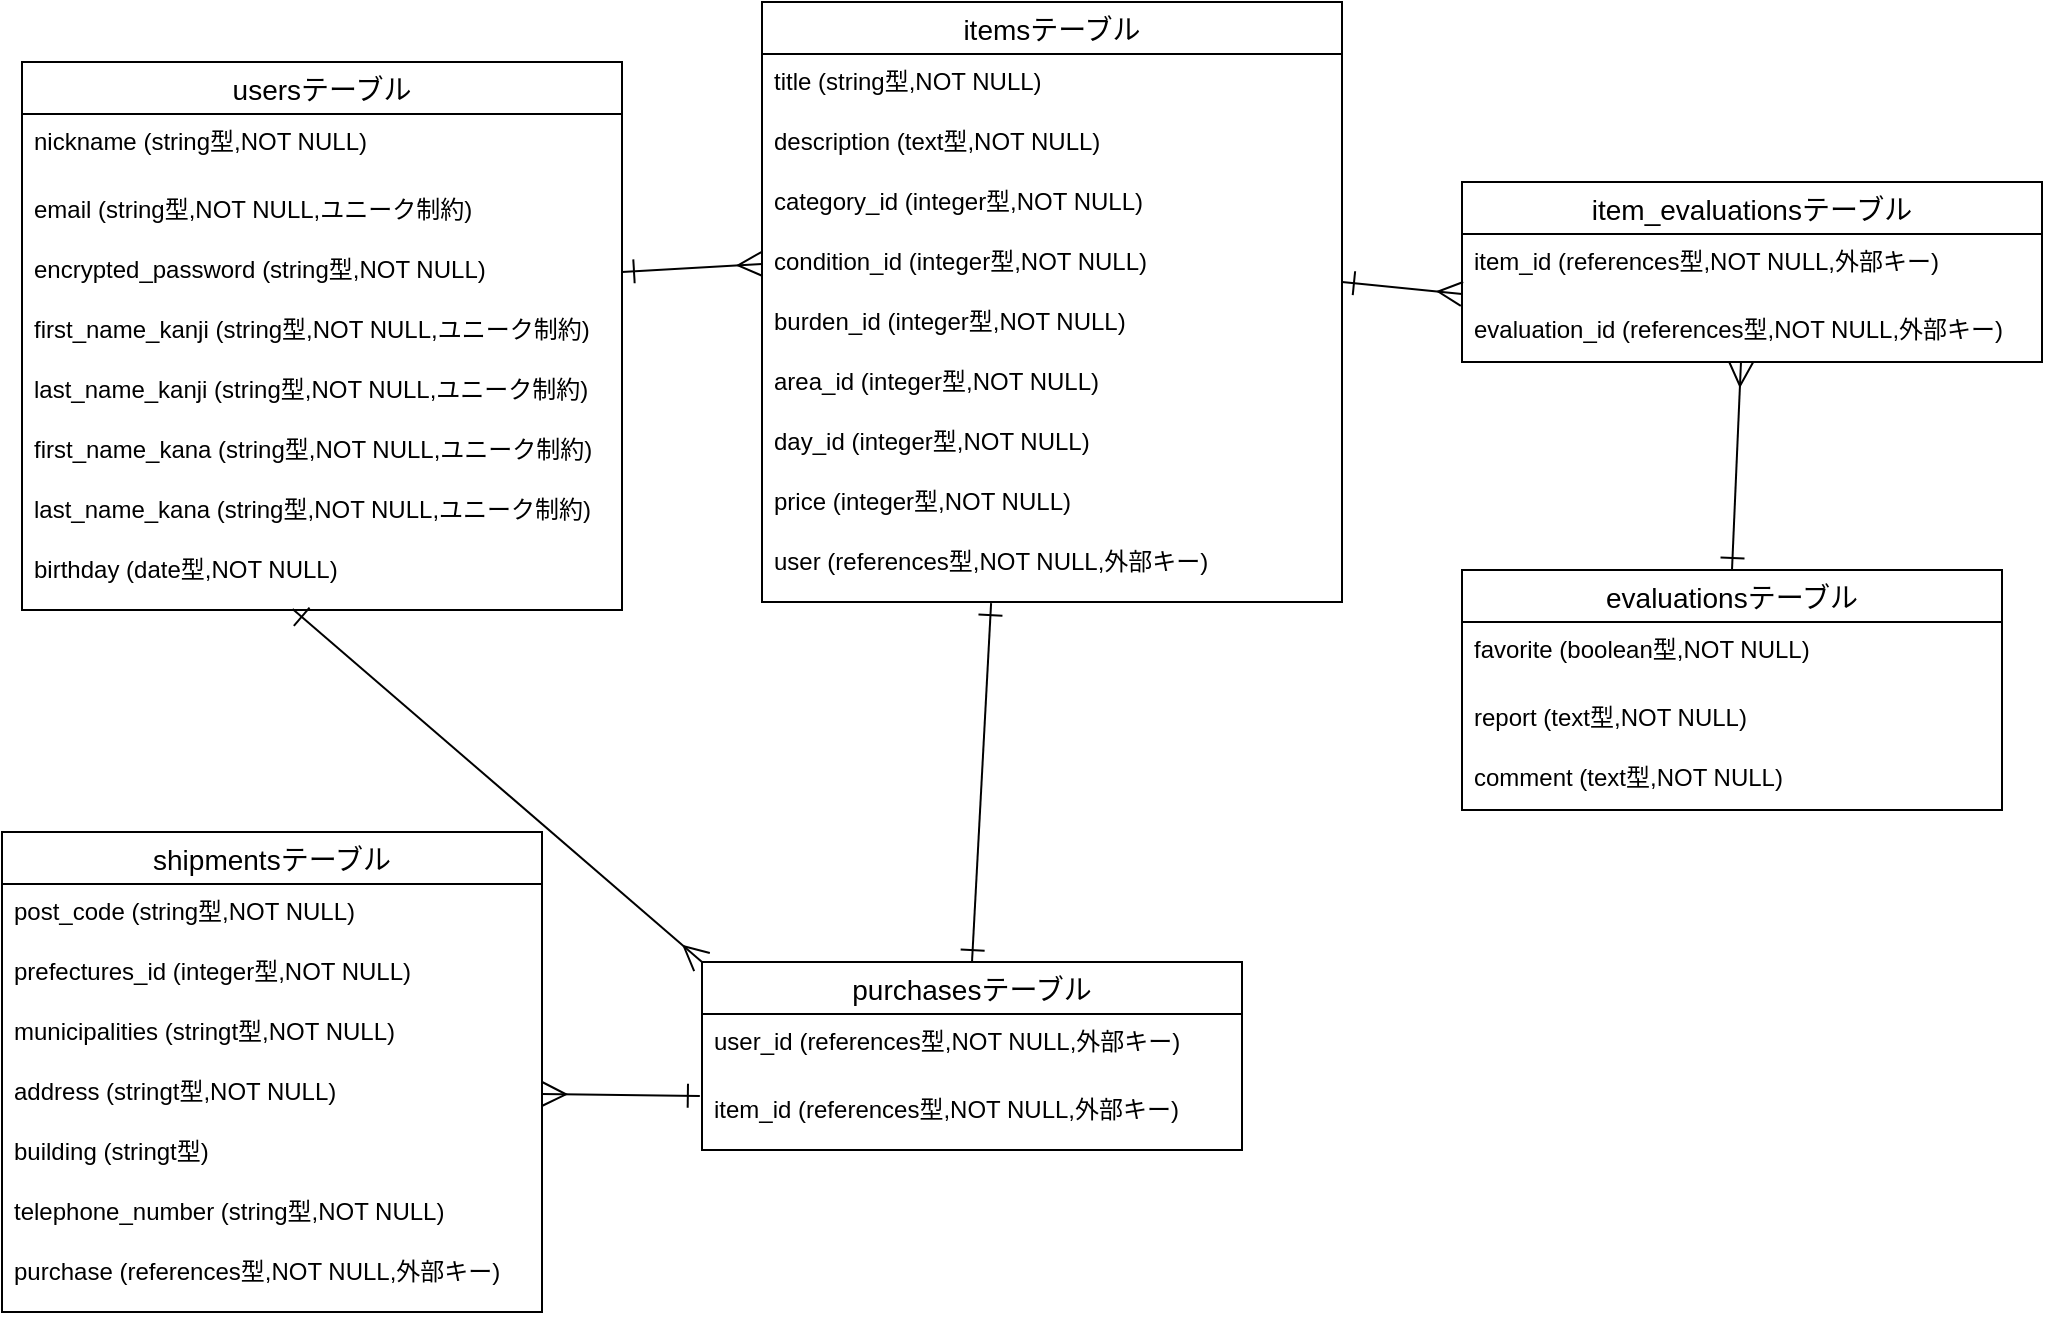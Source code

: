 <mxfile>
    <diagram id="z3rh9io_py6pfW7ooZkt" name="ページ1">
        <mxGraphModel dx="1086" dy="740" grid="1" gridSize="10" guides="1" tooltips="1" connect="1" arrows="1" fold="1" page="1" pageScale="1" pageWidth="827" pageHeight="1169" math="0" shadow="0">
            <root>
                <mxCell id="0"/>
                <mxCell id="1" parent="0"/>
                <mxCell id="33" value="usersテーブル" style="swimlane;fontStyle=0;childLayout=stackLayout;horizontal=1;startSize=26;horizontalStack=0;resizeParent=1;resizeParentMax=0;resizeLast=0;collapsible=1;marginBottom=0;align=center;fontSize=14;" vertex="1" parent="1">
                    <mxGeometry x="50" y="200" width="300" height="274" as="geometry">
                        <mxRectangle x="60" y="280" width="60" height="30" as="alternateBounds"/>
                    </mxGeometry>
                </mxCell>
                <mxCell id="36" value="nickname (string型,NOT NULL)" style="text;strokeColor=none;fillColor=none;spacingLeft=4;spacingRight=4;overflow=hidden;rotatable=0;points=[[0,0.5],[1,0.5]];portConstraint=eastwest;fontSize=12;" vertex="1" parent="33">
                    <mxGeometry y="26" width="300" height="34" as="geometry"/>
                </mxCell>
                <mxCell id="34" value="email (string型,NOT NULL,ユニーク制約)" style="text;strokeColor=none;fillColor=none;spacingLeft=4;spacingRight=4;overflow=hidden;rotatable=0;points=[[0,0.5],[1,0.5]];portConstraint=eastwest;fontSize=12;" vertex="1" parent="33">
                    <mxGeometry y="60" width="300" height="30" as="geometry"/>
                </mxCell>
                <mxCell id="35" value="encrypted_password (string型,NOT NULL)    " style="text;strokeColor=none;fillColor=none;spacingLeft=4;spacingRight=4;overflow=hidden;rotatable=0;points=[[0,0.5],[1,0.5]];portConstraint=eastwest;fontSize=12;" vertex="1" parent="33">
                    <mxGeometry y="90" width="300" height="30" as="geometry"/>
                </mxCell>
                <mxCell id="FY3_nKiuvZHlJX8A3fWz-44" value="first_name_kanji (string型,NOT NULL,ユニーク制約)" style="text;strokeColor=none;fillColor=none;spacingLeft=4;spacingRight=4;overflow=hidden;rotatable=0;points=[[0,0.5],[1,0.5]];portConstraint=eastwest;fontSize=12;" vertex="1" parent="33">
                    <mxGeometry y="120" width="300" height="30" as="geometry"/>
                </mxCell>
                <mxCell id="4XoPYNTxNg3LFXQARwUI-58" value="last_name_kanji (string型,NOT NULL,ユニーク制約)" style="text;strokeColor=none;fillColor=none;spacingLeft=4;spacingRight=4;overflow=hidden;rotatable=0;points=[[0,0.5],[1,0.5]];portConstraint=eastwest;fontSize=12;" vertex="1" parent="33">
                    <mxGeometry y="150" width="300" height="30" as="geometry"/>
                </mxCell>
                <mxCell id="FY3_nKiuvZHlJX8A3fWz-45" value="first_name_kana (string型,NOT NULL,ユニーク制約)    " style="text;strokeColor=none;fillColor=none;spacingLeft=4;spacingRight=4;overflow=hidden;rotatable=0;points=[[0,0.5],[1,0.5]];portConstraint=eastwest;fontSize=12;" vertex="1" parent="33">
                    <mxGeometry y="180" width="300" height="30" as="geometry"/>
                </mxCell>
                <mxCell id="4XoPYNTxNg3LFXQARwUI-59" value="last_name_kana (string型,NOT NULL,ユニーク制約)" style="text;strokeColor=none;fillColor=none;spacingLeft=4;spacingRight=4;overflow=hidden;rotatable=0;points=[[0,0.5],[1,0.5]];portConstraint=eastwest;fontSize=12;" vertex="1" parent="33">
                    <mxGeometry y="210" width="300" height="30" as="geometry"/>
                </mxCell>
                <mxCell id="FY3_nKiuvZHlJX8A3fWz-46" value="birthday (date型,NOT NULL)" style="text;strokeColor=none;fillColor=none;spacingLeft=4;spacingRight=4;overflow=hidden;rotatable=0;points=[[0,0.5],[1,0.5]];portConstraint=eastwest;fontSize=12;" vertex="1" parent="33">
                    <mxGeometry y="240" width="300" height="34" as="geometry"/>
                </mxCell>
                <mxCell id="37" value="itemsテーブル" style="swimlane;fontStyle=0;childLayout=stackLayout;horizontal=1;startSize=26;horizontalStack=0;resizeParent=1;resizeParentMax=0;resizeLast=0;collapsible=1;marginBottom=0;align=center;fontSize=14;" vertex="1" parent="1">
                    <mxGeometry x="420" y="170" width="290" height="300" as="geometry"/>
                </mxCell>
                <mxCell id="38" value="title (string型,NOT NULL)" style="text;strokeColor=none;fillColor=none;spacingLeft=4;spacingRight=4;overflow=hidden;rotatable=0;points=[[0,0.5],[1,0.5]];portConstraint=eastwest;fontSize=12;" vertex="1" parent="37">
                    <mxGeometry y="26" width="290" height="30" as="geometry"/>
                </mxCell>
                <mxCell id="4XoPYNTxNg3LFXQARwUI-45" value="description (text型,NOT NULL)" style="text;strokeColor=none;fillColor=none;spacingLeft=4;spacingRight=4;overflow=hidden;rotatable=0;points=[[0,0.5],[1,0.5]];portConstraint=eastwest;fontSize=12;" vertex="1" parent="37">
                    <mxGeometry y="56" width="290" height="30" as="geometry"/>
                </mxCell>
                <mxCell id="4XoPYNTxNg3LFXQARwUI-46" value="category_id (integer型,NOT NULL)" style="text;strokeColor=none;fillColor=none;spacingLeft=4;spacingRight=4;overflow=hidden;rotatable=0;points=[[0,0.5],[1,0.5]];portConstraint=eastwest;fontSize=12;" vertex="1" parent="37">
                    <mxGeometry y="86" width="290" height="30" as="geometry"/>
                </mxCell>
                <mxCell id="FY3_nKiuvZHlJX8A3fWz-49" value="condition_id (integer型,NOT NULL)" style="text;strokeColor=none;fillColor=none;spacingLeft=4;spacingRight=4;overflow=hidden;rotatable=0;points=[[0,0.5],[1,0.5]];portConstraint=eastwest;fontSize=12;" vertex="1" parent="37">
                    <mxGeometry y="116" width="290" height="30" as="geometry"/>
                </mxCell>
                <mxCell id="4XoPYNTxNg3LFXQARwUI-47" value="burden_id (integer型,NOT NULL)" style="text;strokeColor=none;fillColor=none;spacingLeft=4;spacingRight=4;overflow=hidden;rotatable=0;points=[[0,0.5],[1,0.5]];portConstraint=eastwest;fontSize=12;" vertex="1" parent="37">
                    <mxGeometry y="146" width="290" height="30" as="geometry"/>
                </mxCell>
                <mxCell id="4XoPYNTxNg3LFXQARwUI-48" value="area_id (integer型,NOT NULL)" style="text;strokeColor=none;fillColor=none;spacingLeft=4;spacingRight=4;overflow=hidden;rotatable=0;points=[[0,0.5],[1,0.5]];portConstraint=eastwest;fontSize=12;" vertex="1" parent="37">
                    <mxGeometry y="176" width="290" height="30" as="geometry"/>
                </mxCell>
                <mxCell id="4XoPYNTxNg3LFXQARwUI-49" value="day_id (integer型,NOT NULL)" style="text;strokeColor=none;fillColor=none;spacingLeft=4;spacingRight=4;overflow=hidden;rotatable=0;points=[[0,0.5],[1,0.5]];portConstraint=eastwest;fontSize=12;" vertex="1" parent="37">
                    <mxGeometry y="206" width="290" height="30" as="geometry"/>
                </mxCell>
                <mxCell id="39" value="price (integer型,NOT NULL)" style="text;strokeColor=none;fillColor=none;spacingLeft=4;spacingRight=4;overflow=hidden;rotatable=0;points=[[0,0.5],[1,0.5]];portConstraint=eastwest;fontSize=12;" vertex="1" parent="37">
                    <mxGeometry y="236" width="290" height="30" as="geometry"/>
                </mxCell>
                <mxCell id="4XoPYNTxNg3LFXQARwUI-42" value="user (references型,NOT NULL,外部キー)" style="text;strokeColor=none;fillColor=none;spacingLeft=4;spacingRight=4;overflow=hidden;rotatable=0;points=[[0,0.5],[1,0.5]];portConstraint=eastwest;fontSize=12;" vertex="1" parent="37">
                    <mxGeometry y="266" width="290" height="34" as="geometry"/>
                </mxCell>
                <mxCell id="2j4t9k2ZK-lPLLfpAT0f-46" value="evaluationsテーブル" style="swimlane;fontStyle=0;childLayout=stackLayout;horizontal=1;startSize=26;horizontalStack=0;resizeParent=1;resizeParentMax=0;resizeLast=0;collapsible=1;marginBottom=0;align=center;fontSize=14;" vertex="1" parent="1">
                    <mxGeometry x="770" y="454" width="270" height="120" as="geometry">
                        <mxRectangle x="60" y="280" width="60" height="30" as="alternateBounds"/>
                    </mxGeometry>
                </mxCell>
                <mxCell id="2j4t9k2ZK-lPLLfpAT0f-49" value="favorite (boolean型,NOT NULL)" style="text;strokeColor=none;fillColor=none;spacingLeft=4;spacingRight=4;overflow=hidden;rotatable=0;points=[[0,0.5],[1,0.5]];portConstraint=eastwest;fontSize=12;" vertex="1" parent="2j4t9k2ZK-lPLLfpAT0f-46">
                    <mxGeometry y="26" width="270" height="34" as="geometry"/>
                </mxCell>
                <mxCell id="4XoPYNTxNg3LFXQARwUI-55" value="report (text型,NOT NULL)" style="text;strokeColor=none;fillColor=none;spacingLeft=4;spacingRight=4;overflow=hidden;rotatable=0;points=[[0,0.5],[1,0.5]];portConstraint=eastwest;fontSize=12;" vertex="1" parent="2j4t9k2ZK-lPLLfpAT0f-46">
                    <mxGeometry y="60" width="270" height="30" as="geometry"/>
                </mxCell>
                <mxCell id="4XoPYNTxNg3LFXQARwUI-56" value="comment (text型,NOT NULL)" style="text;strokeColor=none;fillColor=none;spacingLeft=4;spacingRight=4;overflow=hidden;rotatable=0;points=[[0,0.5],[1,0.5]];portConstraint=eastwest;fontSize=12;" vertex="1" parent="2j4t9k2ZK-lPLLfpAT0f-46">
                    <mxGeometry y="90" width="270" height="30" as="geometry"/>
                </mxCell>
                <mxCell id="FY3_nKiuvZHlJX8A3fWz-50" value="purchasesテーブル" style="swimlane;fontStyle=0;childLayout=stackLayout;horizontal=1;startSize=26;horizontalStack=0;resizeParent=1;resizeParentMax=0;resizeLast=0;collapsible=1;marginBottom=0;align=center;fontSize=14;" vertex="1" parent="1">
                    <mxGeometry x="390" y="650" width="270" height="94" as="geometry">
                        <mxRectangle x="60" y="280" width="60" height="30" as="alternateBounds"/>
                    </mxGeometry>
                </mxCell>
                <mxCell id="4XoPYNTxNg3LFXQARwUI-54" value="user_id (references型,NOT NULL,外部キー)" style="text;strokeColor=none;fillColor=none;spacingLeft=4;spacingRight=4;overflow=hidden;rotatable=0;points=[[0,0.5],[1,0.5]];portConstraint=eastwest;fontSize=12;" vertex="1" parent="FY3_nKiuvZHlJX8A3fWz-50">
                    <mxGeometry y="26" width="270" height="34" as="geometry"/>
                </mxCell>
                <mxCell id="4XoPYNTxNg3LFXQARwUI-43" value="item_id (references型,NOT NULL,外部キー)" style="text;strokeColor=none;fillColor=none;spacingLeft=4;spacingRight=4;overflow=hidden;rotatable=0;points=[[0,0.5],[1,0.5]];portConstraint=eastwest;fontSize=12;" vertex="1" parent="FY3_nKiuvZHlJX8A3fWz-50">
                    <mxGeometry y="60" width="270" height="34" as="geometry"/>
                </mxCell>
                <mxCell id="FY3_nKiuvZHlJX8A3fWz-57" value="item_evaluationsテーブル" style="swimlane;fontStyle=0;childLayout=stackLayout;horizontal=1;startSize=26;horizontalStack=0;resizeParent=1;resizeParentMax=0;resizeLast=0;collapsible=1;marginBottom=0;align=center;fontSize=14;" vertex="1" parent="1">
                    <mxGeometry x="770" y="260" width="290" height="90" as="geometry">
                        <mxRectangle x="600" y="440" width="60" height="30" as="alternateBounds"/>
                    </mxGeometry>
                </mxCell>
                <mxCell id="FY3_nKiuvZHlJX8A3fWz-58" value="item_id (references型,NOT NULL,外部キー)" style="text;strokeColor=none;fillColor=none;spacingLeft=4;spacingRight=4;overflow=hidden;rotatable=0;points=[[0,0.5],[1,0.5]];portConstraint=eastwest;fontSize=12;" vertex="1" parent="FY3_nKiuvZHlJX8A3fWz-57">
                    <mxGeometry y="26" width="290" height="34" as="geometry"/>
                </mxCell>
                <mxCell id="FY3_nKiuvZHlJX8A3fWz-59" value="evaluation_id (references型,NOT NULL,外部キー)" style="text;strokeColor=none;fillColor=none;spacingLeft=4;spacingRight=4;overflow=hidden;rotatable=0;points=[[0,0.5],[1,0.5]];portConstraint=eastwest;fontSize=12;" vertex="1" parent="FY3_nKiuvZHlJX8A3fWz-57">
                    <mxGeometry y="60" width="290" height="30" as="geometry"/>
                </mxCell>
                <mxCell id="FY3_nKiuvZHlJX8A3fWz-61" value="" style="fontSize=12;html=1;endArrow=ERmany;exitX=1;exitY=0.5;exitDx=0;exitDy=0;entryX=0;entryY=0.5;entryDx=0;entryDy=0;startArrow=ERone;startFill=0;strokeWidth=1;endSize=10;startSize=10;endFill=0;" edge="1" parent="1" source="35" target="FY3_nKiuvZHlJX8A3fWz-49">
                    <mxGeometry width="100" height="100" relative="1" as="geometry">
                        <mxPoint x="550" y="440" as="sourcePoint"/>
                        <mxPoint x="650" y="340" as="targetPoint"/>
                    </mxGeometry>
                </mxCell>
                <mxCell id="FY3_nKiuvZHlJX8A3fWz-63" value="" style="fontSize=12;html=1;endArrow=ERmany;exitX=1;exitY=0.8;exitDx=0;exitDy=0;startArrow=ERone;startFill=0;strokeWidth=1;endSize=10;startSize=10;exitPerimeter=0;endFill=0;entryX=0;entryY=0.882;entryDx=0;entryDy=0;entryPerimeter=0;" edge="1" parent="1" source="FY3_nKiuvZHlJX8A3fWz-49" target="FY3_nKiuvZHlJX8A3fWz-58">
                    <mxGeometry width="100" height="100" relative="1" as="geometry">
                        <mxPoint x="610" y="312" as="sourcePoint"/>
                        <mxPoint x="680" y="326" as="targetPoint"/>
                    </mxGeometry>
                </mxCell>
                <mxCell id="FY3_nKiuvZHlJX8A3fWz-64" value="" style="fontSize=12;html=1;endArrow=ERmany;exitX=0.5;exitY=0;exitDx=0;exitDy=0;startArrow=ERone;startFill=0;strokeWidth=1;endSize=10;startSize=10;entryX=0.481;entryY=1;entryDx=0;entryDy=0;entryPerimeter=0;endFill=0;" edge="1" parent="1" source="2j4t9k2ZK-lPLLfpAT0f-46" target="FY3_nKiuvZHlJX8A3fWz-59">
                    <mxGeometry width="100" height="100" relative="1" as="geometry">
                        <mxPoint x="620" y="322" as="sourcePoint"/>
                        <mxPoint x="820" y="370" as="targetPoint"/>
                    </mxGeometry>
                </mxCell>
                <mxCell id="FY3_nKiuvZHlJX8A3fWz-65" value="" style="fontSize=12;html=1;endArrow=ERmany;entryX=0;entryY=0;entryDx=0;entryDy=0;startArrow=ERone;startFill=0;strokeWidth=1;endSize=10;startSize=10;endFill=0;exitX=0.451;exitY=0.984;exitDx=0;exitDy=0;exitPerimeter=0;" edge="1" parent="1" source="FY3_nKiuvZHlJX8A3fWz-46" target="FY3_nKiuvZHlJX8A3fWz-50">
                    <mxGeometry width="100" height="100" relative="1" as="geometry">
                        <mxPoint x="185" y="390" as="sourcePoint"/>
                        <mxPoint x="290" y="436" as="targetPoint"/>
                    </mxGeometry>
                </mxCell>
                <mxCell id="FY3_nKiuvZHlJX8A3fWz-67" value="" style="fontSize=12;html=1;endArrow=ERone;startArrow=ERone;startFill=0;strokeWidth=1;endSize=10;startSize=10;endFill=0;entryX=0.5;entryY=0;entryDx=0;entryDy=0;exitX=0.395;exitY=1.017;exitDx=0;exitDy=0;exitPerimeter=0;" edge="1" parent="1" source="4XoPYNTxNg3LFXQARwUI-42" target="FY3_nKiuvZHlJX8A3fWz-50">
                    <mxGeometry width="100" height="100" relative="1" as="geometry">
                        <mxPoint x="528.03" y="513.524" as="sourcePoint"/>
                        <mxPoint x="370" y="470" as="targetPoint"/>
                        <Array as="points"/>
                    </mxGeometry>
                </mxCell>
                <mxCell id="FY3_nKiuvZHlJX8A3fWz-69" value="shipmentsテーブル" style="swimlane;fontStyle=0;childLayout=stackLayout;horizontal=1;startSize=26;horizontalStack=0;resizeParent=1;resizeParentMax=0;resizeLast=0;collapsible=1;marginBottom=0;align=center;fontSize=14;" vertex="1" parent="1">
                    <mxGeometry x="40" y="585" width="270" height="240" as="geometry"/>
                </mxCell>
                <mxCell id="FY3_nKiuvZHlJX8A3fWz-71" value="post_code (string型,NOT NULL)" style="text;strokeColor=none;fillColor=none;spacingLeft=4;spacingRight=4;overflow=hidden;rotatable=0;points=[[0,0.5],[1,0.5]];portConstraint=eastwest;fontSize=12;" vertex="1" parent="FY3_nKiuvZHlJX8A3fWz-69">
                    <mxGeometry y="26" width="270" height="30" as="geometry"/>
                </mxCell>
                <mxCell id="4XoPYNTxNg3LFXQARwUI-50" value="prefectures_id (integer型,NOT NULL)" style="text;strokeColor=none;fillColor=none;spacingLeft=4;spacingRight=4;overflow=hidden;rotatable=0;points=[[0,0.5],[1,0.5]];portConstraint=eastwest;fontSize=12;" vertex="1" parent="FY3_nKiuvZHlJX8A3fWz-69">
                    <mxGeometry y="56" width="270" height="30" as="geometry"/>
                </mxCell>
                <mxCell id="4XoPYNTxNg3LFXQARwUI-51" value="municipalities (stringt型,NOT NULL)" style="text;strokeColor=none;fillColor=none;spacingLeft=4;spacingRight=4;overflow=hidden;rotatable=0;points=[[0,0.5],[1,0.5]];portConstraint=eastwest;fontSize=12;" vertex="1" parent="FY3_nKiuvZHlJX8A3fWz-69">
                    <mxGeometry y="86" width="270" height="30" as="geometry"/>
                </mxCell>
                <mxCell id="FY3_nKiuvZHlJX8A3fWz-70" value="address (stringt型,NOT NULL)" style="text;strokeColor=none;fillColor=none;spacingLeft=4;spacingRight=4;overflow=hidden;rotatable=0;points=[[0,0.5],[1,0.5]];portConstraint=eastwest;fontSize=12;" vertex="1" parent="FY3_nKiuvZHlJX8A3fWz-69">
                    <mxGeometry y="116" width="270" height="30" as="geometry"/>
                </mxCell>
                <mxCell id="4XoPYNTxNg3LFXQARwUI-52" value="building (stringt型)" style="text;strokeColor=none;fillColor=none;spacingLeft=4;spacingRight=4;overflow=hidden;rotatable=0;points=[[0,0.5],[1,0.5]];portConstraint=eastwest;fontSize=12;" vertex="1" parent="FY3_nKiuvZHlJX8A3fWz-69">
                    <mxGeometry y="146" width="270" height="30" as="geometry"/>
                </mxCell>
                <mxCell id="FY3_nKiuvZHlJX8A3fWz-72" value="telephone_number (string型,NOT NULL)" style="text;strokeColor=none;fillColor=none;spacingLeft=4;spacingRight=4;overflow=hidden;rotatable=0;points=[[0,0.5],[1,0.5]];portConstraint=eastwest;fontSize=12;" vertex="1" parent="FY3_nKiuvZHlJX8A3fWz-69">
                    <mxGeometry y="176" width="270" height="30" as="geometry"/>
                </mxCell>
                <mxCell id="4XoPYNTxNg3LFXQARwUI-53" value="purchase (references型,NOT NULL,外部キー)" style="text;strokeColor=none;fillColor=none;spacingLeft=4;spacingRight=4;overflow=hidden;rotatable=0;points=[[0,0.5],[1,0.5]];portConstraint=eastwest;fontSize=12;" vertex="1" parent="FY3_nKiuvZHlJX8A3fWz-69">
                    <mxGeometry y="206" width="270" height="34" as="geometry"/>
                </mxCell>
                <mxCell id="FY3_nKiuvZHlJX8A3fWz-75" value="" style="fontSize=12;html=1;endArrow=ERmany;startArrow=ERone;startFill=0;strokeWidth=1;endSize=10;startSize=10;endFill=0;entryX=1;entryY=0.5;entryDx=0;entryDy=0;exitX=-0.004;exitY=0.206;exitDx=0;exitDy=0;exitPerimeter=0;" edge="1" parent="1" source="4XoPYNTxNg3LFXQARwUI-43" target="FY3_nKiuvZHlJX8A3fWz-70">
                    <mxGeometry width="100" height="100" relative="1" as="geometry">
                        <mxPoint x="400" y="566" as="sourcePoint"/>
                        <mxPoint x="179.41" y="537" as="targetPoint"/>
                        <Array as="points"/>
                    </mxGeometry>
                </mxCell>
            </root>
        </mxGraphModel>
    </diagram>
    <diagram id="eS-X2oI-GME6XEjcCU9P" name="ページ2">
        <mxGraphModel dx="923" dy="629" grid="1" gridSize="10" guides="1" tooltips="1" connect="1" arrows="1" fold="1" page="1" pageScale="1" pageWidth="827" pageHeight="1169" math="0" shadow="0">
            <root>
                <mxCell id="0"/>
                <mxCell id="1" parent="0"/>
                <mxCell id="TC4EKqtDvBQJv4D3eHoY-7" style="edgeStyle=none;html=1;entryX=0;entryY=0.5;entryDx=0;entryDy=0;" edge="1" parent="1" source="TC4EKqtDvBQJv4D3eHoY-1" target="TC4EKqtDvBQJv4D3eHoY-5">
                    <mxGeometry relative="1" as="geometry"/>
                </mxCell>
                <mxCell id="TC4EKqtDvBQJv4D3eHoY-12" style="edgeStyle=none;html=1;exitX=0.5;exitY=0;exitDx=0;exitDy=0;entryX=0.5;entryY=1;entryDx=0;entryDy=0;" edge="1" parent="1" source="TC4EKqtDvBQJv4D3eHoY-1" target="TC4EKqtDvBQJv4D3eHoY-3">
                    <mxGeometry relative="1" as="geometry"/>
                </mxCell>
                <mxCell id="TC4EKqtDvBQJv4D3eHoY-14" style="edgeStyle=none;html=1;exitX=0;exitY=0.5;exitDx=0;exitDy=0;entryX=1;entryY=0.5;entryDx=0;entryDy=0;startArrow=classic;startFill=1;" edge="1" parent="1" source="TC4EKqtDvBQJv4D3eHoY-1" target="TC4EKqtDvBQJv4D3eHoY-2">
                    <mxGeometry relative="1" as="geometry"/>
                </mxCell>
                <mxCell id="RdgLA5uoPdhUxMYap3jG-7" style="edgeStyle=none;html=1;exitX=0;exitY=1;exitDx=0;exitDy=0;entryX=0.945;entryY=0.125;entryDx=0;entryDy=0;entryPerimeter=0;" edge="1" parent="1" source="TC4EKqtDvBQJv4D3eHoY-1" target="RdgLA5uoPdhUxMYap3jG-2">
                    <mxGeometry relative="1" as="geometry"/>
                </mxCell>
                <mxCell id="RdgLA5uoPdhUxMYap3jG-9" style="edgeStyle=none;html=1;exitX=0.5;exitY=0;exitDx=0;exitDy=0;startArrow=none;startFill=0;" edge="1" parent="1" source="TC4EKqtDvBQJv4D3eHoY-1" target="TC4EKqtDvBQJv4D3eHoY-18">
                    <mxGeometry relative="1" as="geometry"/>
                </mxCell>
                <mxCell id="TC4EKqtDvBQJv4D3eHoY-1" value="top page" style="ellipse;whiteSpace=wrap;html=1;align=center;" vertex="1" parent="1">
                    <mxGeometry x="310" y="300" width="100" height="40" as="geometry"/>
                </mxCell>
                <mxCell id="TC4EKqtDvBQJv4D3eHoY-2" value="サインイン" style="ellipse;whiteSpace=wrap;html=1;align=center;" vertex="1" parent="1">
                    <mxGeometry x="100" y="260" width="100" height="40" as="geometry"/>
                </mxCell>
                <mxCell id="TC4EKqtDvBQJv4D3eHoY-10" style="edgeStyle=none;html=1;exitX=0;exitY=0.5;exitDx=0;exitDy=0;entryX=1;entryY=0.5;entryDx=0;entryDy=0;" edge="1" parent="1" source="TC4EKqtDvBQJv4D3eHoY-3" target="TC4EKqtDvBQJv4D3eHoY-4">
                    <mxGeometry relative="1" as="geometry"/>
                </mxCell>
                <mxCell id="TC4EKqtDvBQJv4D3eHoY-3" value="商品投稿" style="ellipse;whiteSpace=wrap;html=1;align=center;" vertex="1" parent="1">
                    <mxGeometry x="260" y="210" width="100" height="40" as="geometry"/>
                </mxCell>
                <mxCell id="TC4EKqtDvBQJv4D3eHoY-11" style="edgeStyle=none;html=1;exitX=0.5;exitY=1;exitDx=0;exitDy=0;" edge="1" parent="1" source="TC4EKqtDvBQJv4D3eHoY-4" target="TC4EKqtDvBQJv4D3eHoY-1">
                    <mxGeometry relative="1" as="geometry"/>
                </mxCell>
                <mxCell id="TC4EKqtDvBQJv4D3eHoY-4" value="投稿完了" style="ellipse;whiteSpace=wrap;html=1;align=center;" vertex="1" parent="1">
                    <mxGeometry x="140" y="210" width="100" height="40" as="geometry"/>
                </mxCell>
                <mxCell id="TC4EKqtDvBQJv4D3eHoY-8" style="edgeStyle=none;html=1;exitX=0.5;exitY=0;exitDx=0;exitDy=0;entryX=0.5;entryY=1;entryDx=0;entryDy=0;" edge="1" parent="1" source="TC4EKqtDvBQJv4D3eHoY-5" target="TC4EKqtDvBQJv4D3eHoY-6">
                    <mxGeometry relative="1" as="geometry"/>
                </mxCell>
                <mxCell id="TC4EKqtDvBQJv4D3eHoY-5" value="投稿編集&lt;span style=&quot;color: rgba(0, 0, 0, 0); font-family: monospace; font-size: 0px; text-align: start;&quot;&gt;%3CmxGraphModel%3E%3Croot%3E%3CmxCell%20id%3D%220%22%2F%3E%3CmxCell%20id%3D%221%22%20parent%3D%220%22%2F%3E%3CmxCell%20id%3D%222%22%20value%3D%22%E6%8A%95%E7%A8%BF%E5%AE%8C%E4%BA%86%22%20style%3D%22ellipse%3BwhiteSpace%3Dwrap%3Bhtml%3D1%3Balign%3Dcenter%3B%22%20vertex%3D%221%22%20parent%3D%221%22%3E%3CmxGeometry%20x%3D%22140%22%20y%3D%22210%22%20width%3D%22100%22%20height%3D%2240%22%20as%3D%22geometry%22%2F%3E%3C%2FmxCell%3E%3C%2Froot%3E%3C%2FmxGraphModel%3E&lt;/span&gt;" style="ellipse;whiteSpace=wrap;html=1;align=center;" vertex="1" parent="1">
                    <mxGeometry x="480" y="330" width="100" height="40" as="geometry"/>
                </mxCell>
                <mxCell id="TC4EKqtDvBQJv4D3eHoY-9" style="edgeStyle=none;html=1;exitX=0;exitY=0.5;exitDx=0;exitDy=0;entryX=1;entryY=0;entryDx=0;entryDy=0;" edge="1" parent="1" source="TC4EKqtDvBQJv4D3eHoY-6" target="TC4EKqtDvBQJv4D3eHoY-1">
                    <mxGeometry relative="1" as="geometry"/>
                </mxCell>
                <mxCell id="TC4EKqtDvBQJv4D3eHoY-6" value="商品編集完了" style="ellipse;whiteSpace=wrap;html=1;align=center;" vertex="1" parent="1">
                    <mxGeometry x="480" y="270" width="100" height="40" as="geometry"/>
                </mxCell>
                <mxCell id="TC4EKqtDvBQJv4D3eHoY-16" value="投稿削除&lt;span style=&quot;color: rgba(0, 0, 0, 0); font-family: monospace; font-size: 0px; text-align: start;&quot;&gt;%3CmxGraphModel%3E%3Croot%3E%3CmxCell%20id%3D%220%22%2F%3E%3CmxCell%20id%3D%221%22%20parent%3D%220%22%2F%3E%3CmxCell%20id%3D%222%22%20value%3D%22%E6%8A%95%E7%A8%BF%E5%AE%8C%E4%BA%86%22%20style%3D%22ellipse%3BwhiteSpace%3Dwrap%3Bhtml%3D1%3Balign%3Dcenter%3B%22%20vertex%3D%221%22%20parent%3D%221%22%3E%3CmxGeometry%20x%3D%22140%22%20y%3D%22210%22%20width%3D%22100%22%20height%3D%2240%22%20as%3D%22geometry%22%2F%3E%3C%2FmxCell%3E%3C%2Froot%3E%3C%2FmxGraphModel%3E&lt;/span&gt;" style="ellipse;whiteSpace=wrap;html=1;align=center;" vertex="1" parent="1">
                    <mxGeometry x="480" y="370" width="100" height="40" as="geometry"/>
                </mxCell>
                <mxCell id="RdgLA5uoPdhUxMYap3jG-8" style="edgeStyle=none;html=1;exitX=0;exitY=0.5;exitDx=0;exitDy=0;entryX=1;entryY=0.5;entryDx=0;entryDy=0;startArrow=none;startFill=0;" edge="1" parent="1" source="TC4EKqtDvBQJv4D3eHoY-17" target="RdgLA5uoPdhUxMYap3jG-2">
                    <mxGeometry relative="1" as="geometry"/>
                </mxCell>
                <mxCell id="TC4EKqtDvBQJv4D3eHoY-17" value="投稿詳細&lt;span style=&quot;color: rgba(0, 0, 0, 0); font-family: monospace; font-size: 0px; text-align: start;&quot;&gt;%3CmxGraphModel%3E%3Croot%3E%3CmxCell%20id%3D%220%22%2F%3E%3CmxCell%20id%3D%221%22%20parent%3D%220%22%2F%3E%3CmxCell%20id%3D%222%22%20value%3D%22%E6%8A%95%E7%A8%BF%E5%AE%8C%E4%BA%86%22%20style%3D%22ellipse%3BwhiteSpace%3Dwrap%3Bhtml%3D1%3Balign%3Dcenter%3B%22%20vertex%3D%221%22%20parent%3D%221%22%3E%3CmxGeometry%20x%3D%22140%22%20y%3D%22210%22%20width%3D%22100%22%20height%3D%2240%22%20as%3D%22geometry%22%2F%3E%3C%2FmxCell%3E%3C%2Froot%3E%3C%2FmxGraphModel%E&lt;/span&gt;" style="ellipse;whiteSpace=wrap;html=1;align=center;" vertex="1" parent="1">
                    <mxGeometry x="480" y="410" width="100" height="40" as="geometry"/>
                </mxCell>
                <mxCell id="RdgLA5uoPdhUxMYap3jG-10" style="edgeStyle=none;html=1;exitX=0;exitY=0.5;exitDx=0;exitDy=0;startArrow=none;startFill=0;" edge="1" parent="1" source="TC4EKqtDvBQJv4D3eHoY-18" target="RdgLA5uoPdhUxMYap3jG-2">
                    <mxGeometry relative="1" as="geometry"/>
                </mxCell>
                <mxCell id="TC4EKqtDvBQJv4D3eHoY-18" value="マイページ" style="ellipse;whiteSpace=wrap;html=1;align=center;" vertex="1" parent="1">
                    <mxGeometry x="480" y="190" width="100" height="40" as="geometry"/>
                </mxCell>
                <mxCell id="TC4EKqtDvBQJv4D3eHoY-19" value="List" style="swimlane;fontStyle=0;childLayout=stackLayout;horizontal=1;startSize=26;horizontalStack=0;resizeParent=1;resizeParentMax=0;resizeLast=0;collapsible=1;marginBottom=0;align=center;fontSize=14;" vertex="1" parent="1">
                    <mxGeometry width="160" height="116" as="geometry"/>
                </mxCell>
                <mxCell id="TC4EKqtDvBQJv4D3eHoY-20" value="Item 1" style="text;strokeColor=none;fillColor=none;spacingLeft=4;spacingRight=4;overflow=hidden;rotatable=0;points=[[0,0.5],[1,0.5]];portConstraint=eastwest;fontSize=12;" vertex="1" parent="TC4EKqtDvBQJv4D3eHoY-19">
                    <mxGeometry y="26" width="160" height="30" as="geometry"/>
                </mxCell>
                <mxCell id="TC4EKqtDvBQJv4D3eHoY-21" value="Item 2" style="text;strokeColor=none;fillColor=none;spacingLeft=4;spacingRight=4;overflow=hidden;rotatable=0;points=[[0,0.5],[1,0.5]];portConstraint=eastwest;fontSize=12;" vertex="1" parent="TC4EKqtDvBQJv4D3eHoY-19">
                    <mxGeometry y="56" width="160" height="30" as="geometry"/>
                </mxCell>
                <mxCell id="TC4EKqtDvBQJv4D3eHoY-22" value="Item 3" style="text;strokeColor=none;fillColor=none;spacingLeft=4;spacingRight=4;overflow=hidden;rotatable=0;points=[[0,0.5],[1,0.5]];portConstraint=eastwest;fontSize=12;" vertex="1" parent="TC4EKqtDvBQJv4D3eHoY-19">
                    <mxGeometry y="86" width="160" height="30" as="geometry"/>
                </mxCell>
                <mxCell id="RdgLA5uoPdhUxMYap3jG-4" style="html=1;exitX=0.5;exitY=1;exitDx=0;exitDy=0;entryX=0.5;entryY=0;entryDx=0;entryDy=0;" edge="1" parent="1" source="RdgLA5uoPdhUxMYap3jG-2" target="RdgLA5uoPdhUxMYap3jG-5">
                    <mxGeometry relative="1" as="geometry">
                        <mxPoint x="300" y="390" as="targetPoint"/>
                    </mxGeometry>
                </mxCell>
                <mxCell id="RdgLA5uoPdhUxMYap3jG-2" value="商品購入" style="ellipse;whiteSpace=wrap;html=1;align=center;" vertex="1" parent="1">
                    <mxGeometry x="100" y="320" width="100" height="40" as="geometry"/>
                </mxCell>
                <mxCell id="RdgLA5uoPdhUxMYap3jG-6" style="edgeStyle=none;html=1;exitX=0.5;exitY=0;exitDx=0;exitDy=0;entryX=0.5;entryY=1;entryDx=0;entryDy=0;" edge="1" parent="1" source="RdgLA5uoPdhUxMYap3jG-5" target="TC4EKqtDvBQJv4D3eHoY-1">
                    <mxGeometry relative="1" as="geometry"/>
                </mxCell>
                <mxCell id="RdgLA5uoPdhUxMYap3jG-5" value="購入完了" style="ellipse;whiteSpace=wrap;html=1;align=center;" vertex="1" parent="1">
                    <mxGeometry x="100" y="400" width="100" height="40" as="geometry"/>
                </mxCell>
                <mxCell id="bYtqTBBa5KBCIb2kju4i-1" value="購入完了" style="ellipse;whiteSpace=wrap;html=1;align=center;" vertex="1" parent="1">
                    <mxGeometry x="230" y="450" width="100" height="40" as="geometry"/>
                </mxCell>
            </root>
        </mxGraphModel>
    </diagram>
</mxfile>